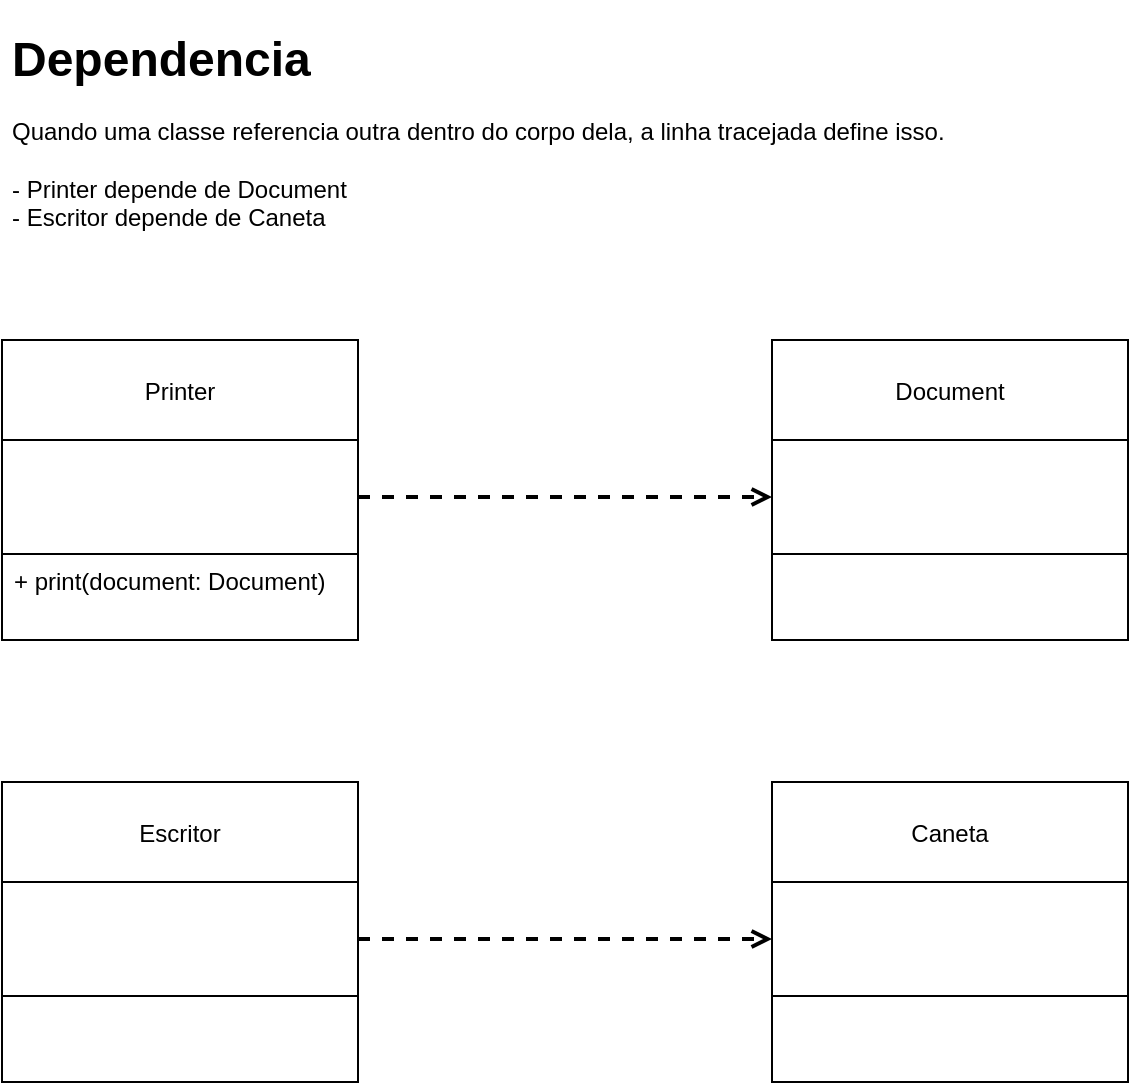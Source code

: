 <mxfile>
    <diagram id="17Rdm5tTzwF7dkyEERoV" name="Página-1">
        <mxGraphModel dx="2021" dy="2086" grid="0" gridSize="10" guides="1" tooltips="1" connect="1" arrows="1" fold="1" page="1" pageScale="1" pageWidth="827" pageHeight="1169" background="#ffffff" math="0" shadow="0">
            <root>
                <mxCell id="0"/>
                <mxCell id="1" parent="0"/>
                <mxCell id="5" value="Printer" style="swimlane;fontStyle=0;childLayout=stackLayout;horizontal=1;startSize=50;fillColor=none;horizontalStack=0;resizeParent=1;resizeParentMax=0;resizeLast=0;collapsible=1;marginBottom=0;rounded=0;shadow=0;sketch=0;fontColor=#000000;strokeColor=#000000;" parent="1" vertex="1">
                    <mxGeometry x="-681" y="-905" width="178" height="150" as="geometry">
                        <mxRectangle x="-505" y="-802" width="89" height="50" as="alternateBounds"/>
                    </mxGeometry>
                </mxCell>
                <mxCell id="6" value="" style="text;strokeColor=#000000;fillColor=none;align=left;verticalAlign=top;spacingLeft=4;spacingRight=4;overflow=hidden;rotatable=0;points=[[0,0.5],[1,0.5]];portConstraint=eastwest;fontColor=#000000;" parent="5" vertex="1">
                    <mxGeometry y="50" width="178" height="57" as="geometry"/>
                </mxCell>
                <mxCell id="9" value="+ print(document: Document)" style="text;strokeColor=#000000;fillColor=none;align=left;verticalAlign=top;spacingLeft=4;spacingRight=4;overflow=hidden;rotatable=0;points=[[0,0.5],[1,0.5]];portConstraint=eastwest;fontColor=#000000;" parent="5" vertex="1">
                    <mxGeometry y="107" width="178" height="43" as="geometry"/>
                </mxCell>
                <mxCell id="10" value="Document" style="swimlane;fontStyle=0;childLayout=stackLayout;horizontal=1;startSize=50;fillColor=none;horizontalStack=0;resizeParent=1;resizeParentMax=0;resizeLast=0;collapsible=1;marginBottom=0;rounded=0;shadow=0;sketch=0;fontColor=#000000;strokeColor=#000000;" parent="1" vertex="1">
                    <mxGeometry x="-296" y="-905" width="178" height="150" as="geometry">
                        <mxRectangle x="-505" y="-802" width="89" height="50" as="alternateBounds"/>
                    </mxGeometry>
                </mxCell>
                <mxCell id="11" value="" style="text;strokeColor=#000000;fillColor=none;align=left;verticalAlign=top;spacingLeft=4;spacingRight=4;overflow=hidden;rotatable=0;points=[[0,0.5],[1,0.5]];portConstraint=eastwest;fontColor=#000000;" parent="10" vertex="1">
                    <mxGeometry y="50" width="178" height="57" as="geometry"/>
                </mxCell>
                <mxCell id="12" value="" style="text;strokeColor=#000000;fillColor=none;align=left;verticalAlign=top;spacingLeft=4;spacingRight=4;overflow=hidden;rotatable=0;points=[[0,0.5],[1,0.5]];portConstraint=eastwest;fontColor=#000000;" parent="10" vertex="1">
                    <mxGeometry y="107" width="178" height="43" as="geometry"/>
                </mxCell>
                <mxCell id="13" value="" style="html=1;entryX=0;entryY=0.5;entryDx=0;entryDy=0;strokeColor=#000000;endArrow=open;endFill=0;startArrow=none;startFill=0;strokeWidth=2;dashed=1;" parent="1" source="6" target="11" edge="1">
                    <mxGeometry relative="1" as="geometry"/>
                </mxCell>
                <mxCell id="21" value="&lt;h1&gt;&lt;/h1&gt;&lt;font color=&quot;#000000&quot;&gt;&lt;span style=&quot;font-size: 24px&quot;&gt;&lt;b&gt;Dependencia&lt;br&gt;&lt;/b&gt;&lt;/span&gt;&lt;br&gt;Quando uma classe referencia outra dentro do corpo dela, a linha tracejada define isso.&lt;br&gt;&lt;br&gt;- Printer depende de Document&lt;br&gt;- Escritor depende de Caneta&lt;br&gt;&lt;/font&gt;" style="text;html=1;strokeColor=none;fillColor=none;spacing=5;spacingTop=-20;whiteSpace=wrap;overflow=hidden;rounded=0;" parent="1" vertex="1">
                    <mxGeometry x="-681" y="-1065" width="564" height="120" as="geometry"/>
                </mxCell>
                <mxCell id="32" value="Escritor" style="swimlane;fontStyle=0;childLayout=stackLayout;horizontal=1;startSize=50;fillColor=none;horizontalStack=0;resizeParent=1;resizeParentMax=0;resizeLast=0;collapsible=1;marginBottom=0;rounded=0;shadow=0;sketch=0;fontColor=#000000;strokeColor=#000000;" parent="1" vertex="1">
                    <mxGeometry x="-681" y="-684" width="178" height="150" as="geometry">
                        <mxRectangle x="-505" y="-802" width="89" height="50" as="alternateBounds"/>
                    </mxGeometry>
                </mxCell>
                <mxCell id="33" value="" style="text;strokeColor=#000000;fillColor=none;align=left;verticalAlign=top;spacingLeft=4;spacingRight=4;overflow=hidden;rotatable=0;points=[[0,0.5],[1,0.5]];portConstraint=eastwest;fontColor=#000000;" parent="32" vertex="1">
                    <mxGeometry y="50" width="178" height="57" as="geometry"/>
                </mxCell>
                <mxCell id="34" value="" style="text;strokeColor=#000000;fillColor=none;align=left;verticalAlign=top;spacingLeft=4;spacingRight=4;overflow=hidden;rotatable=0;points=[[0,0.5],[1,0.5]];portConstraint=eastwest;fontColor=#000000;" parent="32" vertex="1">
                    <mxGeometry y="107" width="178" height="43" as="geometry"/>
                </mxCell>
                <mxCell id="35" value="Caneta" style="swimlane;fontStyle=0;childLayout=stackLayout;horizontal=1;startSize=50;fillColor=none;horizontalStack=0;resizeParent=1;resizeParentMax=0;resizeLast=0;collapsible=1;marginBottom=0;rounded=0;shadow=0;sketch=0;fontColor=#000000;strokeColor=#000000;" parent="1" vertex="1">
                    <mxGeometry x="-296" y="-684" width="178" height="150" as="geometry">
                        <mxRectangle x="-505" y="-802" width="89" height="50" as="alternateBounds"/>
                    </mxGeometry>
                </mxCell>
                <mxCell id="36" value="" style="text;strokeColor=#000000;fillColor=none;align=left;verticalAlign=top;spacingLeft=4;spacingRight=4;overflow=hidden;rotatable=0;points=[[0,0.5],[1,0.5]];portConstraint=eastwest;fontColor=#000000;" parent="35" vertex="1">
                    <mxGeometry y="50" width="178" height="57" as="geometry"/>
                </mxCell>
                <mxCell id="37" value="" style="text;strokeColor=#000000;fillColor=none;align=left;verticalAlign=top;spacingLeft=4;spacingRight=4;overflow=hidden;rotatable=0;points=[[0,0.5],[1,0.5]];portConstraint=eastwest;fontColor=#000000;" parent="35" vertex="1">
                    <mxGeometry y="107" width="178" height="43" as="geometry"/>
                </mxCell>
                <mxCell id="38" value="" style="html=1;entryX=0;entryY=0.5;entryDx=0;entryDy=0;strokeColor=#000000;endArrow=open;endFill=0;startArrow=none;startFill=0;strokeWidth=2;dashed=1;" parent="1" source="33" target="36" edge="1">
                    <mxGeometry relative="1" as="geometry"/>
                </mxCell>
            </root>
        </mxGraphModel>
    </diagram>
</mxfile>